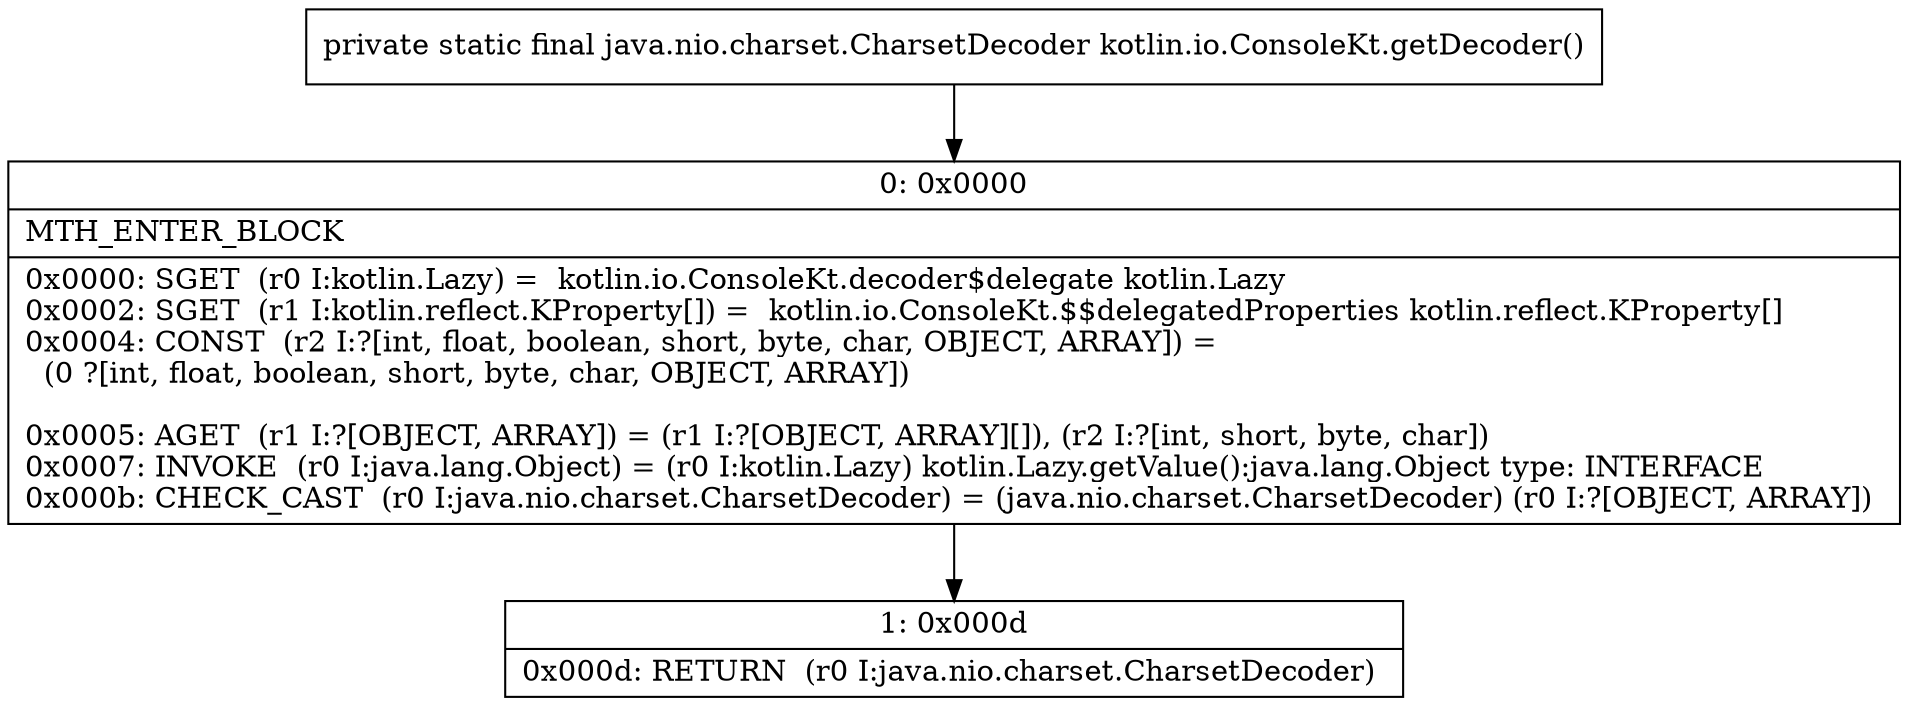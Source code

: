 digraph "CFG forkotlin.io.ConsoleKt.getDecoder()Ljava\/nio\/charset\/CharsetDecoder;" {
Node_0 [shape=record,label="{0\:\ 0x0000|MTH_ENTER_BLOCK\l|0x0000: SGET  (r0 I:kotlin.Lazy) =  kotlin.io.ConsoleKt.decoder$delegate kotlin.Lazy \l0x0002: SGET  (r1 I:kotlin.reflect.KProperty[]) =  kotlin.io.ConsoleKt.$$delegatedProperties kotlin.reflect.KProperty[] \l0x0004: CONST  (r2 I:?[int, float, boolean, short, byte, char, OBJECT, ARRAY]) = \l  (0 ?[int, float, boolean, short, byte, char, OBJECT, ARRAY])\l \l0x0005: AGET  (r1 I:?[OBJECT, ARRAY]) = (r1 I:?[OBJECT, ARRAY][]), (r2 I:?[int, short, byte, char]) \l0x0007: INVOKE  (r0 I:java.lang.Object) = (r0 I:kotlin.Lazy) kotlin.Lazy.getValue():java.lang.Object type: INTERFACE \l0x000b: CHECK_CAST  (r0 I:java.nio.charset.CharsetDecoder) = (java.nio.charset.CharsetDecoder) (r0 I:?[OBJECT, ARRAY]) \l}"];
Node_1 [shape=record,label="{1\:\ 0x000d|0x000d: RETURN  (r0 I:java.nio.charset.CharsetDecoder) \l}"];
MethodNode[shape=record,label="{private static final java.nio.charset.CharsetDecoder kotlin.io.ConsoleKt.getDecoder() }"];
MethodNode -> Node_0;
Node_0 -> Node_1;
}

